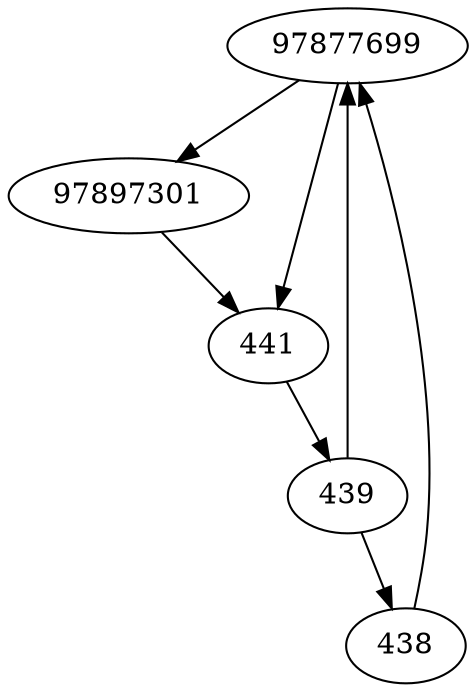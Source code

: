 strict digraph  {
97877699;
97897301;
438;
439;
441;
97877699 -> 441;
97877699 -> 97897301;
97897301 -> 441;
438 -> 97877699;
439 -> 97877699;
439 -> 438;
441 -> 439;
}
